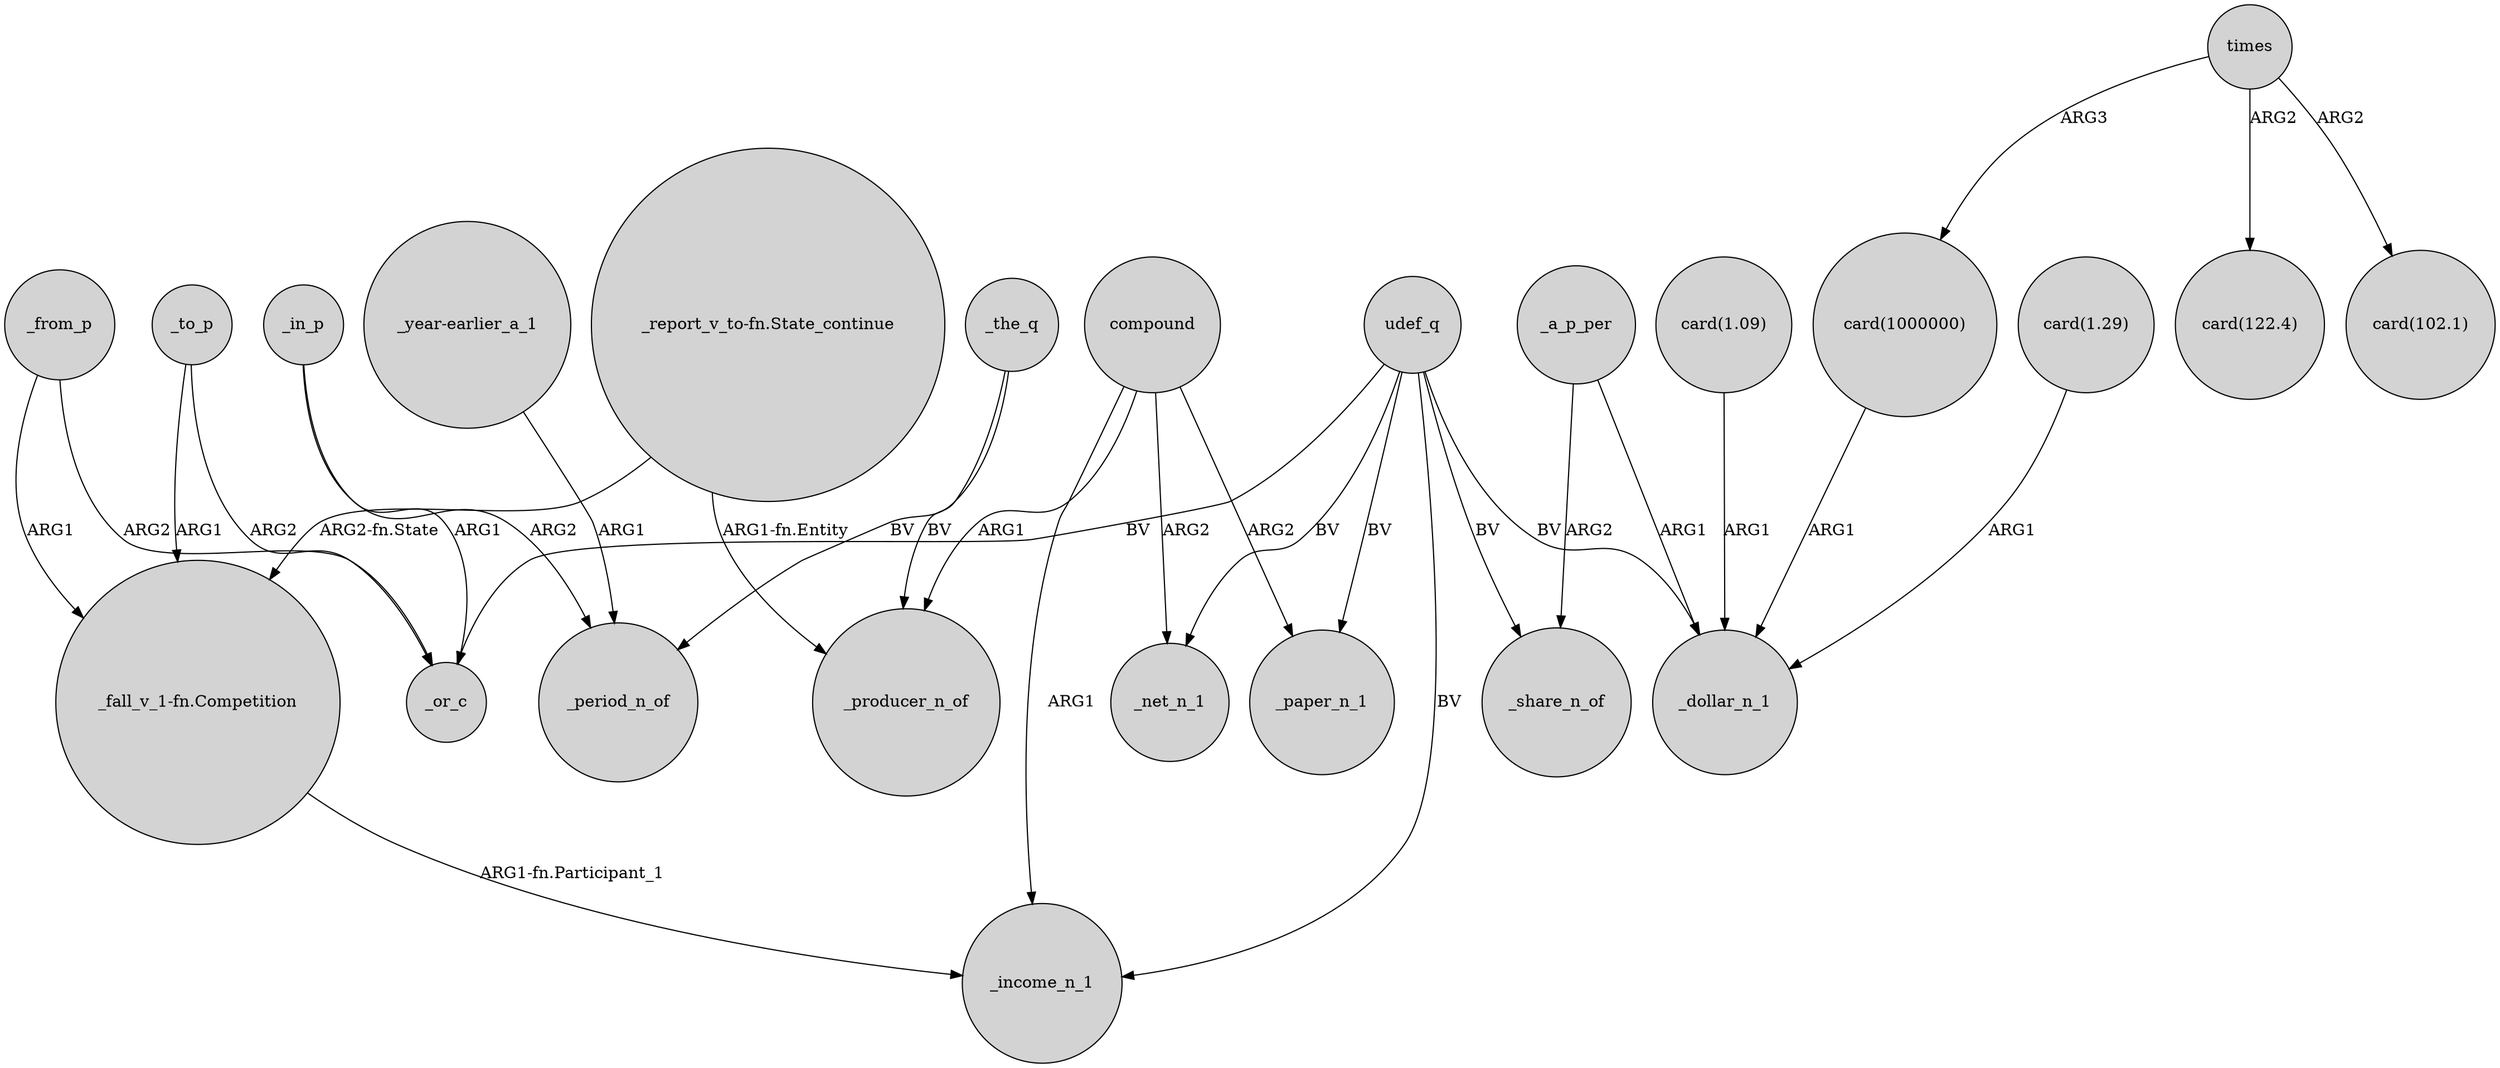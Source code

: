 digraph {
	node [shape=circle style=filled]
	_to_p -> _or_c [label=ARG2]
	compound -> _net_n_1 [label=ARG2]
	_to_p -> "_fall_v_1-fn.Competition" [label=ARG1]
	"_report_v_to-fn.State_continue" -> _producer_n_of [label="ARG1-fn.Entity"]
	_in_p -> _or_c [label=ARG1]
	udef_q -> _paper_n_1 [label=BV]
	compound -> _paper_n_1 [label=ARG2]
	udef_q -> _income_n_1 [label=BV]
	_in_p -> _period_n_of [label=ARG2]
	"_year-earlier_a_1" -> _period_n_of [label=ARG1]
	"card(1.09)" -> _dollar_n_1 [label=ARG1]
	times -> "card(1000000)" [label=ARG3]
	"_fall_v_1-fn.Competition" -> _income_n_1 [label="ARG1-fn.Participant_1"]
	udef_q -> _or_c [label=BV]
	_from_p -> "_fall_v_1-fn.Competition" [label=ARG1]
	compound -> _income_n_1 [label=ARG1]
	_a_p_per -> _share_n_of [label=ARG2]
	_the_q -> _producer_n_of [label=BV]
	udef_q -> _share_n_of [label=BV]
	udef_q -> _net_n_1 [label=BV]
	udef_q -> _dollar_n_1 [label=BV]
	"card(1000000)" -> _dollar_n_1 [label=ARG1]
	_from_p -> _or_c [label=ARG2]
	_a_p_per -> _dollar_n_1 [label=ARG1]
	times -> "card(122.4)" [label=ARG2]
	"_report_v_to-fn.State_continue" -> "_fall_v_1-fn.Competition" [label="ARG2-fn.State"]
	_the_q -> _period_n_of [label=BV]
	compound -> _producer_n_of [label=ARG1]
	times -> "card(102.1)" [label=ARG2]
	"card(1.29)" -> _dollar_n_1 [label=ARG1]
}

